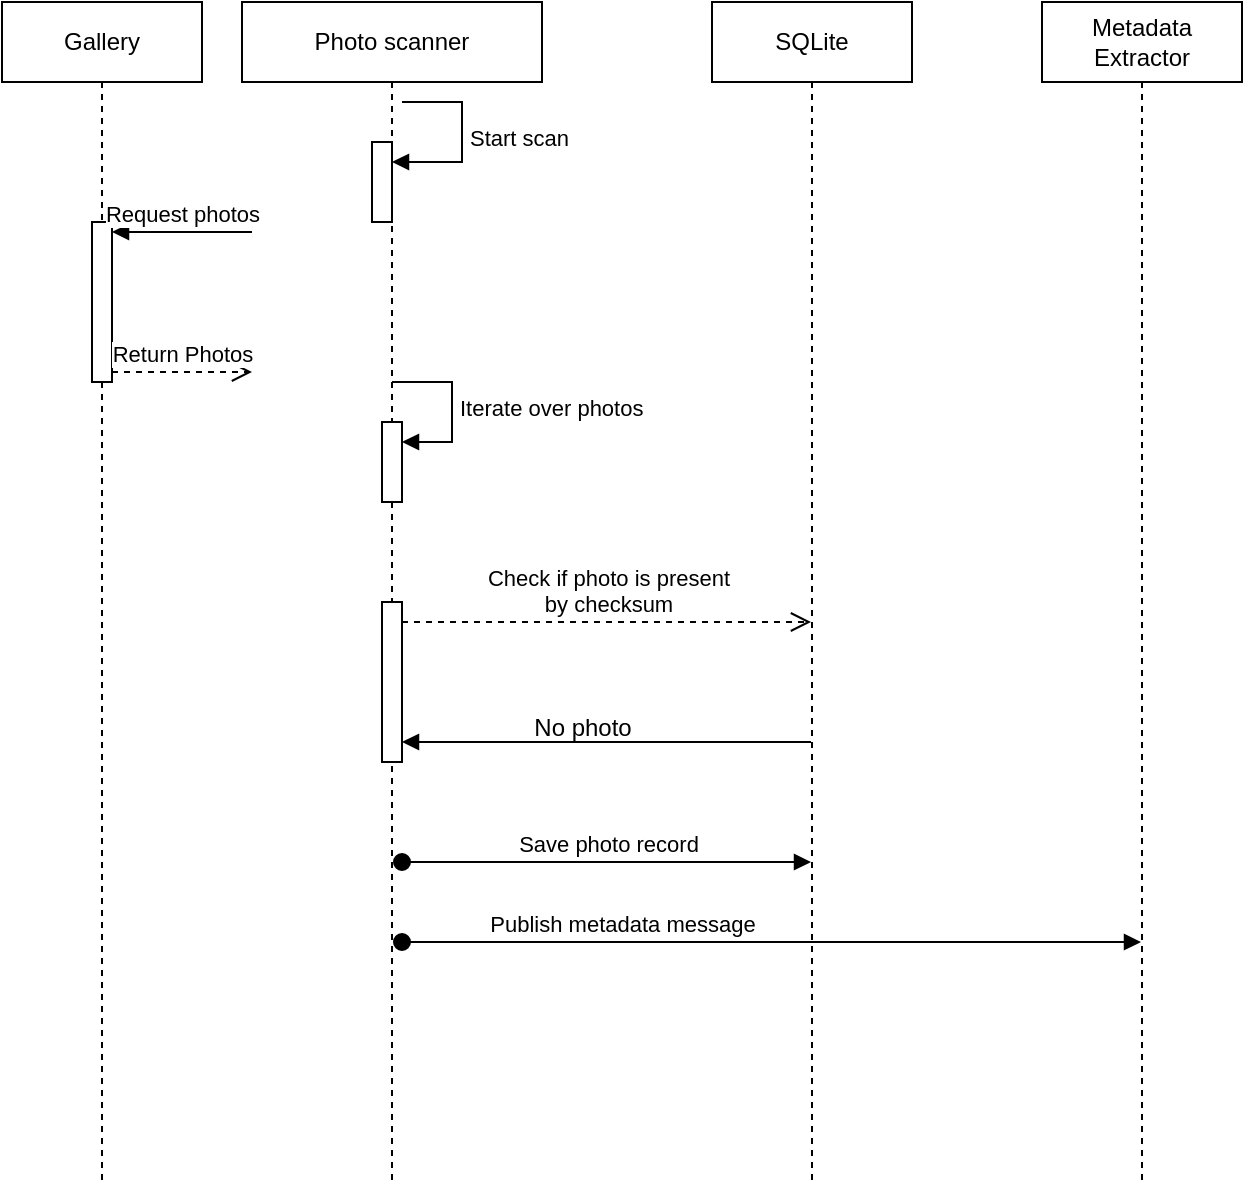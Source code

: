 <mxfile version="26.1.1">
  <diagram name="Page-1" id="0783ab3e-0a74-02c8-0abd-f7b4e66b4bec">
    <mxGraphModel dx="2074" dy="1106" grid="1" gridSize="10" guides="1" tooltips="1" connect="1" arrows="1" fold="1" page="1" pageScale="1" pageWidth="850" pageHeight="1100" background="none" math="0" shadow="0">
      <root>
        <mxCell id="0" />
        <mxCell id="1" parent="0" />
        <mxCell id="Bm6jAi3F0s3E43qV5JZB-27" value="Gallery" style="shape=umlLifeline;perimeter=lifelinePerimeter;whiteSpace=wrap;html=1;container=1;dropTarget=0;collapsible=0;recursiveResize=0;outlineConnect=0;portConstraint=eastwest;newEdgeStyle={&quot;curved&quot;:0,&quot;rounded&quot;:0};" vertex="1" parent="1">
          <mxGeometry x="70" y="50" width="100" height="590" as="geometry" />
        </mxCell>
        <mxCell id="Bm6jAi3F0s3E43qV5JZB-42" value="" style="html=1;points=[[0,0,0,0,5],[0,1,0,0,-5],[1,0,0,0,5],[1,1,0,0,-5]];perimeter=orthogonalPerimeter;outlineConnect=0;targetShapes=umlLifeline;portConstraint=eastwest;newEdgeStyle={&quot;curved&quot;:0,&quot;rounded&quot;:0};" vertex="1" parent="Bm6jAi3F0s3E43qV5JZB-27">
          <mxGeometry x="45" y="110" width="10" height="80" as="geometry" />
        </mxCell>
        <mxCell id="Bm6jAi3F0s3E43qV5JZB-43" value="Request photos" style="html=1;verticalAlign=bottom;endArrow=block;curved=0;rounded=0;entryX=1;entryY=0;entryDx=0;entryDy=5;" edge="1" target="Bm6jAi3F0s3E43qV5JZB-42" parent="Bm6jAi3F0s3E43qV5JZB-27">
          <mxGeometry relative="1" as="geometry">
            <mxPoint x="125" y="115" as="sourcePoint" />
          </mxGeometry>
        </mxCell>
        <mxCell id="Bm6jAi3F0s3E43qV5JZB-44" value="Return Photos" style="html=1;verticalAlign=bottom;endArrow=open;dashed=1;endSize=8;curved=0;rounded=0;exitX=1;exitY=1;exitDx=0;exitDy=-5;" edge="1" source="Bm6jAi3F0s3E43qV5JZB-42" parent="Bm6jAi3F0s3E43qV5JZB-27">
          <mxGeometry relative="1" as="geometry">
            <mxPoint x="125" y="185" as="targetPoint" />
          </mxGeometry>
        </mxCell>
        <mxCell id="Bm6jAi3F0s3E43qV5JZB-29" value="Photo scanner" style="shape=umlLifeline;perimeter=lifelinePerimeter;whiteSpace=wrap;html=1;container=1;dropTarget=0;collapsible=0;recursiveResize=0;outlineConnect=0;portConstraint=eastwest;newEdgeStyle={&quot;curved&quot;:0,&quot;rounded&quot;:0};" vertex="1" parent="1">
          <mxGeometry x="190" y="50" width="150" height="590" as="geometry" />
        </mxCell>
        <mxCell id="Bm6jAi3F0s3E43qV5JZB-38" value="" style="html=1;points=[[0,0,0,0,5],[0,1,0,0,-5],[1,0,0,0,5],[1,1,0,0,-5]];perimeter=orthogonalPerimeter;outlineConnect=0;targetShapes=umlLifeline;portConstraint=eastwest;newEdgeStyle={&quot;curved&quot;:0,&quot;rounded&quot;:0};" vertex="1" parent="Bm6jAi3F0s3E43qV5JZB-29">
          <mxGeometry x="65" y="70" width="10" height="40" as="geometry" />
        </mxCell>
        <mxCell id="Bm6jAi3F0s3E43qV5JZB-39" value="Start scan" style="html=1;align=left;spacingLeft=2;endArrow=block;rounded=0;edgeStyle=orthogonalEdgeStyle;curved=0;rounded=0;" edge="1" target="Bm6jAi3F0s3E43qV5JZB-38" parent="Bm6jAi3F0s3E43qV5JZB-29">
          <mxGeometry relative="1" as="geometry">
            <mxPoint x="80" y="50" as="sourcePoint" />
            <Array as="points">
              <mxPoint x="110" y="80" />
            </Array>
          </mxGeometry>
        </mxCell>
        <mxCell id="Bm6jAi3F0s3E43qV5JZB-45" value="" style="html=1;points=[[0,0,0,0,5],[0,1,0,0,-5],[1,0,0,0,5],[1,1,0,0,-5]];perimeter=orthogonalPerimeter;outlineConnect=0;targetShapes=umlLifeline;portConstraint=eastwest;newEdgeStyle={&quot;curved&quot;:0,&quot;rounded&quot;:0};" vertex="1" parent="Bm6jAi3F0s3E43qV5JZB-29">
          <mxGeometry x="70" y="210" width="10" height="40" as="geometry" />
        </mxCell>
        <mxCell id="Bm6jAi3F0s3E43qV5JZB-46" value="Iterate over photos" style="html=1;align=left;spacingLeft=2;endArrow=block;rounded=0;edgeStyle=orthogonalEdgeStyle;curved=0;rounded=0;" edge="1" target="Bm6jAi3F0s3E43qV5JZB-45" parent="Bm6jAi3F0s3E43qV5JZB-29">
          <mxGeometry relative="1" as="geometry">
            <mxPoint x="75" y="190" as="sourcePoint" />
            <Array as="points">
              <mxPoint x="105" y="220" />
            </Array>
          </mxGeometry>
        </mxCell>
        <mxCell id="Bm6jAi3F0s3E43qV5JZB-47" value="" style="html=1;points=[[0,0,0,0,5],[0,1,0,0,-5],[1,0,0,0,5],[1,1,0,0,-5]];perimeter=orthogonalPerimeter;outlineConnect=0;targetShapes=umlLifeline;portConstraint=eastwest;newEdgeStyle={&quot;curved&quot;:0,&quot;rounded&quot;:0};" vertex="1" parent="Bm6jAi3F0s3E43qV5JZB-29">
          <mxGeometry x="70" y="300" width="10" height="80" as="geometry" />
        </mxCell>
        <mxCell id="Bm6jAi3F0s3E43qV5JZB-30" value="&lt;div&gt;Metadata &lt;br&gt;&lt;/div&gt;&lt;div&gt;Extractor&lt;/div&gt;" style="shape=umlLifeline;perimeter=lifelinePerimeter;whiteSpace=wrap;html=1;container=1;dropTarget=0;collapsible=0;recursiveResize=0;outlineConnect=0;portConstraint=eastwest;newEdgeStyle={&quot;curved&quot;:0,&quot;rounded&quot;:0};" vertex="1" parent="1">
          <mxGeometry x="590" y="50" width="100" height="590" as="geometry" />
        </mxCell>
        <mxCell id="Bm6jAi3F0s3E43qV5JZB-31" value="&lt;div&gt;SQLite&lt;/div&gt;" style="shape=umlLifeline;perimeter=lifelinePerimeter;whiteSpace=wrap;html=1;container=1;dropTarget=0;collapsible=0;recursiveResize=0;outlineConnect=0;portConstraint=eastwest;newEdgeStyle={&quot;curved&quot;:0,&quot;rounded&quot;:0};" vertex="1" parent="1">
          <mxGeometry x="425" y="50" width="100" height="590" as="geometry" />
        </mxCell>
        <mxCell id="Bm6jAi3F0s3E43qV5JZB-48" value="" style="html=1;verticalAlign=bottom;endArrow=block;curved=0;rounded=0;entryX=1;entryY=0;entryDx=0;entryDy=5;" edge="1" parent="1">
          <mxGeometry relative="1" as="geometry">
            <mxPoint x="474.5" y="420" as="sourcePoint" />
            <mxPoint x="270" y="420" as="targetPoint" />
          </mxGeometry>
        </mxCell>
        <mxCell id="Bm6jAi3F0s3E43qV5JZB-49" value="&lt;div&gt;Check if photo is present&lt;/div&gt;&lt;div&gt;by checksum&lt;/div&gt;" style="html=1;verticalAlign=bottom;endArrow=open;dashed=1;endSize=8;curved=0;rounded=0;exitX=1;exitY=1;exitDx=0;exitDy=-5;" edge="1" parent="1">
          <mxGeometry relative="1" as="geometry">
            <mxPoint x="474.5" y="360" as="targetPoint" />
            <mxPoint x="270" y="360" as="sourcePoint" />
          </mxGeometry>
        </mxCell>
        <mxCell id="Bm6jAi3F0s3E43qV5JZB-50" value="No photo" style="text;html=1;align=center;verticalAlign=middle;resizable=0;points=[];autosize=1;strokeColor=none;fillColor=none;" vertex="1" parent="1">
          <mxGeometry x="325" y="398" width="70" height="30" as="geometry" />
        </mxCell>
        <mxCell id="Bm6jAi3F0s3E43qV5JZB-51" value="Save photo record" style="html=1;verticalAlign=bottom;startArrow=oval;startFill=1;endArrow=block;startSize=8;curved=0;rounded=0;" edge="1" parent="1" target="Bm6jAi3F0s3E43qV5JZB-31">
          <mxGeometry width="60" relative="1" as="geometry">
            <mxPoint x="270" y="480" as="sourcePoint" />
            <mxPoint x="330" y="480" as="targetPoint" />
          </mxGeometry>
        </mxCell>
        <mxCell id="Bm6jAi3F0s3E43qV5JZB-53" value="Publish metadata message" style="html=1;verticalAlign=bottom;startArrow=oval;startFill=1;endArrow=block;startSize=8;curved=0;rounded=0;" edge="1" parent="1" target="Bm6jAi3F0s3E43qV5JZB-30">
          <mxGeometry x="-0.405" width="60" relative="1" as="geometry">
            <mxPoint x="270" y="520" as="sourcePoint" />
            <mxPoint x="330" y="520" as="targetPoint" />
            <mxPoint as="offset" />
          </mxGeometry>
        </mxCell>
      </root>
    </mxGraphModel>
  </diagram>
</mxfile>
